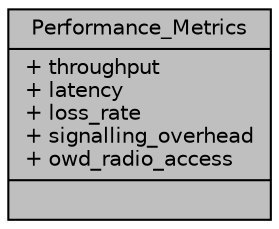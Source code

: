 digraph "Performance_Metrics"
{
 // LATEX_PDF_SIZE
  edge [fontname="Helvetica",fontsize="10",labelfontname="Helvetica",labelfontsize="10"];
  node [fontname="Helvetica",fontsize="10",shape=record];
  Node1 [label="{Performance_Metrics\n|+ throughput\l+ latency\l+ loss_rate\l+ signalling_overhead\l+ owd_radio_access\l|}",height=0.2,width=0.4,color="black", fillcolor="grey75", style="filled", fontcolor="black",tooltip=" "];
}
